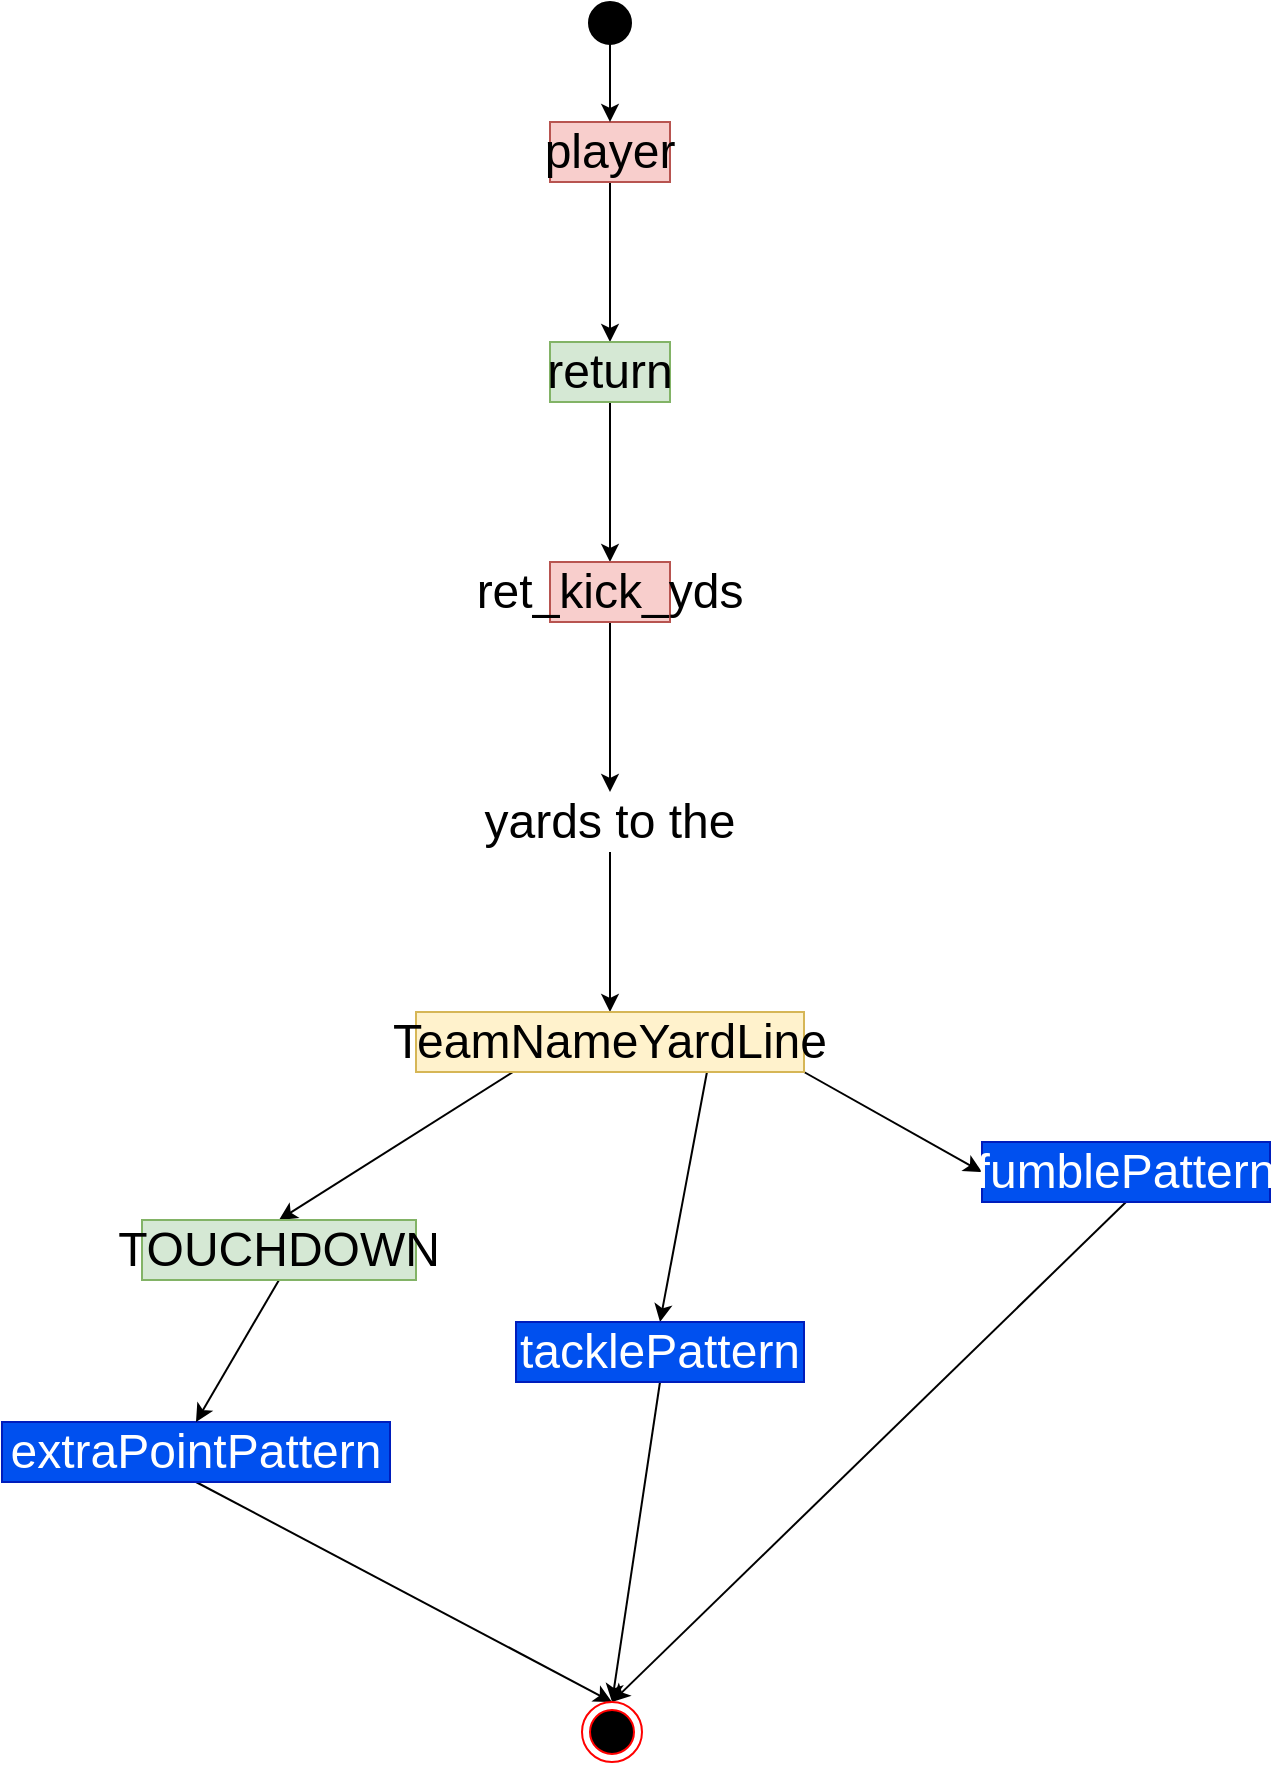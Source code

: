 <mxfile version="20.8.23" type="device"><diagram name="Page-1" id="4pQNehX-C3dGGIIVgt2w"><mxGraphModel dx="1367" dy="805" grid="1" gridSize="10" guides="1" tooltips="1" connect="1" arrows="1" fold="1" page="1" pageScale="1" pageWidth="827" pageHeight="1169" math="0" shadow="0"><root><mxCell id="0"/><mxCell id="1" parent="0"/><mxCell id="7IZWpY1UPeUankE-iSF2-1" value="" style="edgeStyle=orthogonalEdgeStyle;rounded=0;orthogonalLoop=1;jettySize=auto;html=1;" parent="1" source="7IZWpY1UPeUankE-iSF2-2" target="7IZWpY1UPeUankE-iSF2-4" edge="1"><mxGeometry relative="1" as="geometry"/></mxCell><mxCell id="7IZWpY1UPeUankE-iSF2-2" value="player" style="text;html=1;strokeColor=#b85450;fillColor=#f8cecc;align=center;verticalAlign=middle;whiteSpace=wrap;rounded=0;fontSize=24;" parent="1" vertex="1"><mxGeometry x="384" y="190" width="60" height="30" as="geometry"/></mxCell><mxCell id="7IZWpY1UPeUankE-iSF2-3" value="" style="edgeStyle=orthogonalEdgeStyle;rounded=0;orthogonalLoop=1;jettySize=auto;html=1;" parent="1" source="7IZWpY1UPeUankE-iSF2-4" target="7IZWpY1UPeUankE-iSF2-6" edge="1"><mxGeometry relative="1" as="geometry"/></mxCell><mxCell id="7IZWpY1UPeUankE-iSF2-4" value="return" style="text;html=1;strokeColor=#82b366;fillColor=#d5e8d4;align=center;verticalAlign=middle;whiteSpace=wrap;rounded=0;fontSize=24;" parent="1" vertex="1"><mxGeometry x="384" y="300" width="60" height="30" as="geometry"/></mxCell><mxCell id="7IZWpY1UPeUankE-iSF2-5" value="" style="edgeStyle=orthogonalEdgeStyle;rounded=0;orthogonalLoop=1;jettySize=auto;html=1;" parent="1" source="7IZWpY1UPeUankE-iSF2-6" target="7IZWpY1UPeUankE-iSF2-8" edge="1"><mxGeometry relative="1" as="geometry"/></mxCell><mxCell id="7IZWpY1UPeUankE-iSF2-6" value="ret_kick_yds" style="text;html=1;strokeColor=#b85450;fillColor=#f8cecc;align=center;verticalAlign=middle;whiteSpace=wrap;rounded=0;fontSize=24;" parent="1" vertex="1"><mxGeometry x="384" y="410" width="60" height="30" as="geometry"/></mxCell><mxCell id="7IZWpY1UPeUankE-iSF2-7" value="" style="edgeStyle=orthogonalEdgeStyle;rounded=0;orthogonalLoop=1;jettySize=auto;html=1;" parent="1" source="7IZWpY1UPeUankE-iSF2-8" target="7IZWpY1UPeUankE-iSF2-12" edge="1"><mxGeometry relative="1" as="geometry"/></mxCell><mxCell id="7IZWpY1UPeUankE-iSF2-8" value="yards to the " style="text;html=1;align=center;verticalAlign=middle;whiteSpace=wrap;rounded=0;fontSize=24;" parent="1" vertex="1"><mxGeometry x="317" y="525" width="194" height="30" as="geometry"/></mxCell><mxCell id="7IZWpY1UPeUankE-iSF2-9" style="edgeStyle=none;rounded=0;orthogonalLoop=1;jettySize=auto;html=1;exitX=0.75;exitY=1;exitDx=0;exitDy=0;endArrow=classic;endFill=1;entryX=0.5;entryY=0;entryDx=0;entryDy=0;" parent="1" source="7IZWpY1UPeUankE-iSF2-12" target="7IZWpY1UPeUankE-iSF2-14" edge="1"><mxGeometry relative="1" as="geometry"><mxPoint x="560.0" y="780" as="targetPoint"/></mxGeometry></mxCell><mxCell id="7IZWpY1UPeUankE-iSF2-10" style="edgeStyle=none;rounded=0;orthogonalLoop=1;jettySize=auto;html=1;exitX=0.25;exitY=1;exitDx=0;exitDy=0;entryX=0.5;entryY=0;entryDx=0;entryDy=0;endArrow=classic;endFill=1;" parent="1" source="7IZWpY1UPeUankE-iSF2-12" target="7IZWpY1UPeUankE-iSF2-16" edge="1"><mxGeometry relative="1" as="geometry"/></mxCell><mxCell id="7IZWpY1UPeUankE-iSF2-11" style="edgeStyle=none;rounded=0;orthogonalLoop=1;jettySize=auto;html=1;exitX=1;exitY=1;exitDx=0;exitDy=0;entryX=0;entryY=0.5;entryDx=0;entryDy=0;endArrow=classic;endFill=1;" parent="1" source="7IZWpY1UPeUankE-iSF2-12" target="7IZWpY1UPeUankE-iSF2-17" edge="1"><mxGeometry relative="1" as="geometry"/></mxCell><mxCell id="7IZWpY1UPeUankE-iSF2-12" value="TeamNameYardLine" style="text;html=1;align=center;verticalAlign=middle;whiteSpace=wrap;rounded=0;fontSize=24;fillColor=#fff2cc;strokeColor=#d6b656;" parent="1" vertex="1"><mxGeometry x="317" y="635" width="194" height="30" as="geometry"/></mxCell><mxCell id="8fcbJDHayJRIkywnkXFz-2" style="rounded=0;orthogonalLoop=1;jettySize=auto;html=1;exitX=0.5;exitY=1;exitDx=0;exitDy=0;entryX=0.5;entryY=0;entryDx=0;entryDy=0;" edge="1" parent="1" source="7IZWpY1UPeUankE-iSF2-13" target="8fcbJDHayJRIkywnkXFz-1"><mxGeometry relative="1" as="geometry"/></mxCell><mxCell id="7IZWpY1UPeUankE-iSF2-13" value="extraPointPattern" style="text;html=1;align=center;verticalAlign=middle;whiteSpace=wrap;rounded=0;fontSize=24;fillColor=#0050ef;strokeColor=#001DBC;fontColor=#ffffff;" parent="1" vertex="1"><mxGeometry x="110" y="840" width="194" height="30" as="geometry"/></mxCell><mxCell id="8fcbJDHayJRIkywnkXFz-4" style="edgeStyle=none;rounded=0;orthogonalLoop=1;jettySize=auto;html=1;exitX=0.5;exitY=1;exitDx=0;exitDy=0;entryX=0.5;entryY=0;entryDx=0;entryDy=0;" edge="1" parent="1" source="7IZWpY1UPeUankE-iSF2-14" target="8fcbJDHayJRIkywnkXFz-1"><mxGeometry relative="1" as="geometry"/></mxCell><mxCell id="7IZWpY1UPeUankE-iSF2-14" value="tacklePattern" style="text;html=1;align=center;verticalAlign=middle;whiteSpace=wrap;rounded=0;fontSize=24;fillColor=#0050ef;strokeColor=#001DBC;fontColor=#ffffff;" parent="1" vertex="1"><mxGeometry x="367" y="790" width="144" height="30" as="geometry"/></mxCell><mxCell id="7IZWpY1UPeUankE-iSF2-15" style="edgeStyle=none;rounded=0;orthogonalLoop=1;jettySize=auto;html=1;exitX=0.5;exitY=1;exitDx=0;exitDy=0;entryX=0.5;entryY=0;entryDx=0;entryDy=0;endArrow=classic;endFill=1;" parent="1" source="7IZWpY1UPeUankE-iSF2-16" target="7IZWpY1UPeUankE-iSF2-13" edge="1"><mxGeometry relative="1" as="geometry"/></mxCell><mxCell id="7IZWpY1UPeUankE-iSF2-16" value="TOUCHDOWN" style="text;html=1;strokeColor=#82b366;fillColor=#d5e8d4;align=center;verticalAlign=middle;whiteSpace=wrap;rounded=0;fontSize=24;" parent="1" vertex="1"><mxGeometry x="180" y="739" width="137" height="30" as="geometry"/></mxCell><mxCell id="8fcbJDHayJRIkywnkXFz-5" style="edgeStyle=none;rounded=0;orthogonalLoop=1;jettySize=auto;html=1;exitX=0.5;exitY=1;exitDx=0;exitDy=0;entryX=0.5;entryY=0;entryDx=0;entryDy=0;" edge="1" parent="1" source="7IZWpY1UPeUankE-iSF2-17" target="8fcbJDHayJRIkywnkXFz-1"><mxGeometry relative="1" as="geometry"/></mxCell><mxCell id="7IZWpY1UPeUankE-iSF2-17" value="fumblePattern" style="text;html=1;align=center;verticalAlign=middle;whiteSpace=wrap;rounded=0;fontSize=24;fillColor=#0050ef;strokeColor=#001DBC;fontColor=#ffffff;" parent="1" vertex="1"><mxGeometry x="600" y="700" width="144" height="30" as="geometry"/></mxCell><mxCell id="8fcbJDHayJRIkywnkXFz-1" value="" style="ellipse;html=1;shape=endState;fillColor=#000000;strokeColor=#ff0000;" vertex="1" parent="1"><mxGeometry x="400" y="980" width="30" height="30" as="geometry"/></mxCell><mxCell id="8fcbJDHayJRIkywnkXFz-7" style="edgeStyle=none;rounded=0;orthogonalLoop=1;jettySize=auto;html=1;exitX=0.5;exitY=1;exitDx=0;exitDy=0;" edge="1" parent="1" source="8fcbJDHayJRIkywnkXFz-6" target="7IZWpY1UPeUankE-iSF2-2"><mxGeometry relative="1" as="geometry"/></mxCell><mxCell id="8fcbJDHayJRIkywnkXFz-6" value="" style="ellipse;whiteSpace=wrap;html=1;aspect=fixed;fillColor=#000000;" vertex="1" parent="1"><mxGeometry x="403.5" y="130" width="21" height="21" as="geometry"/></mxCell></root></mxGraphModel></diagram></mxfile>